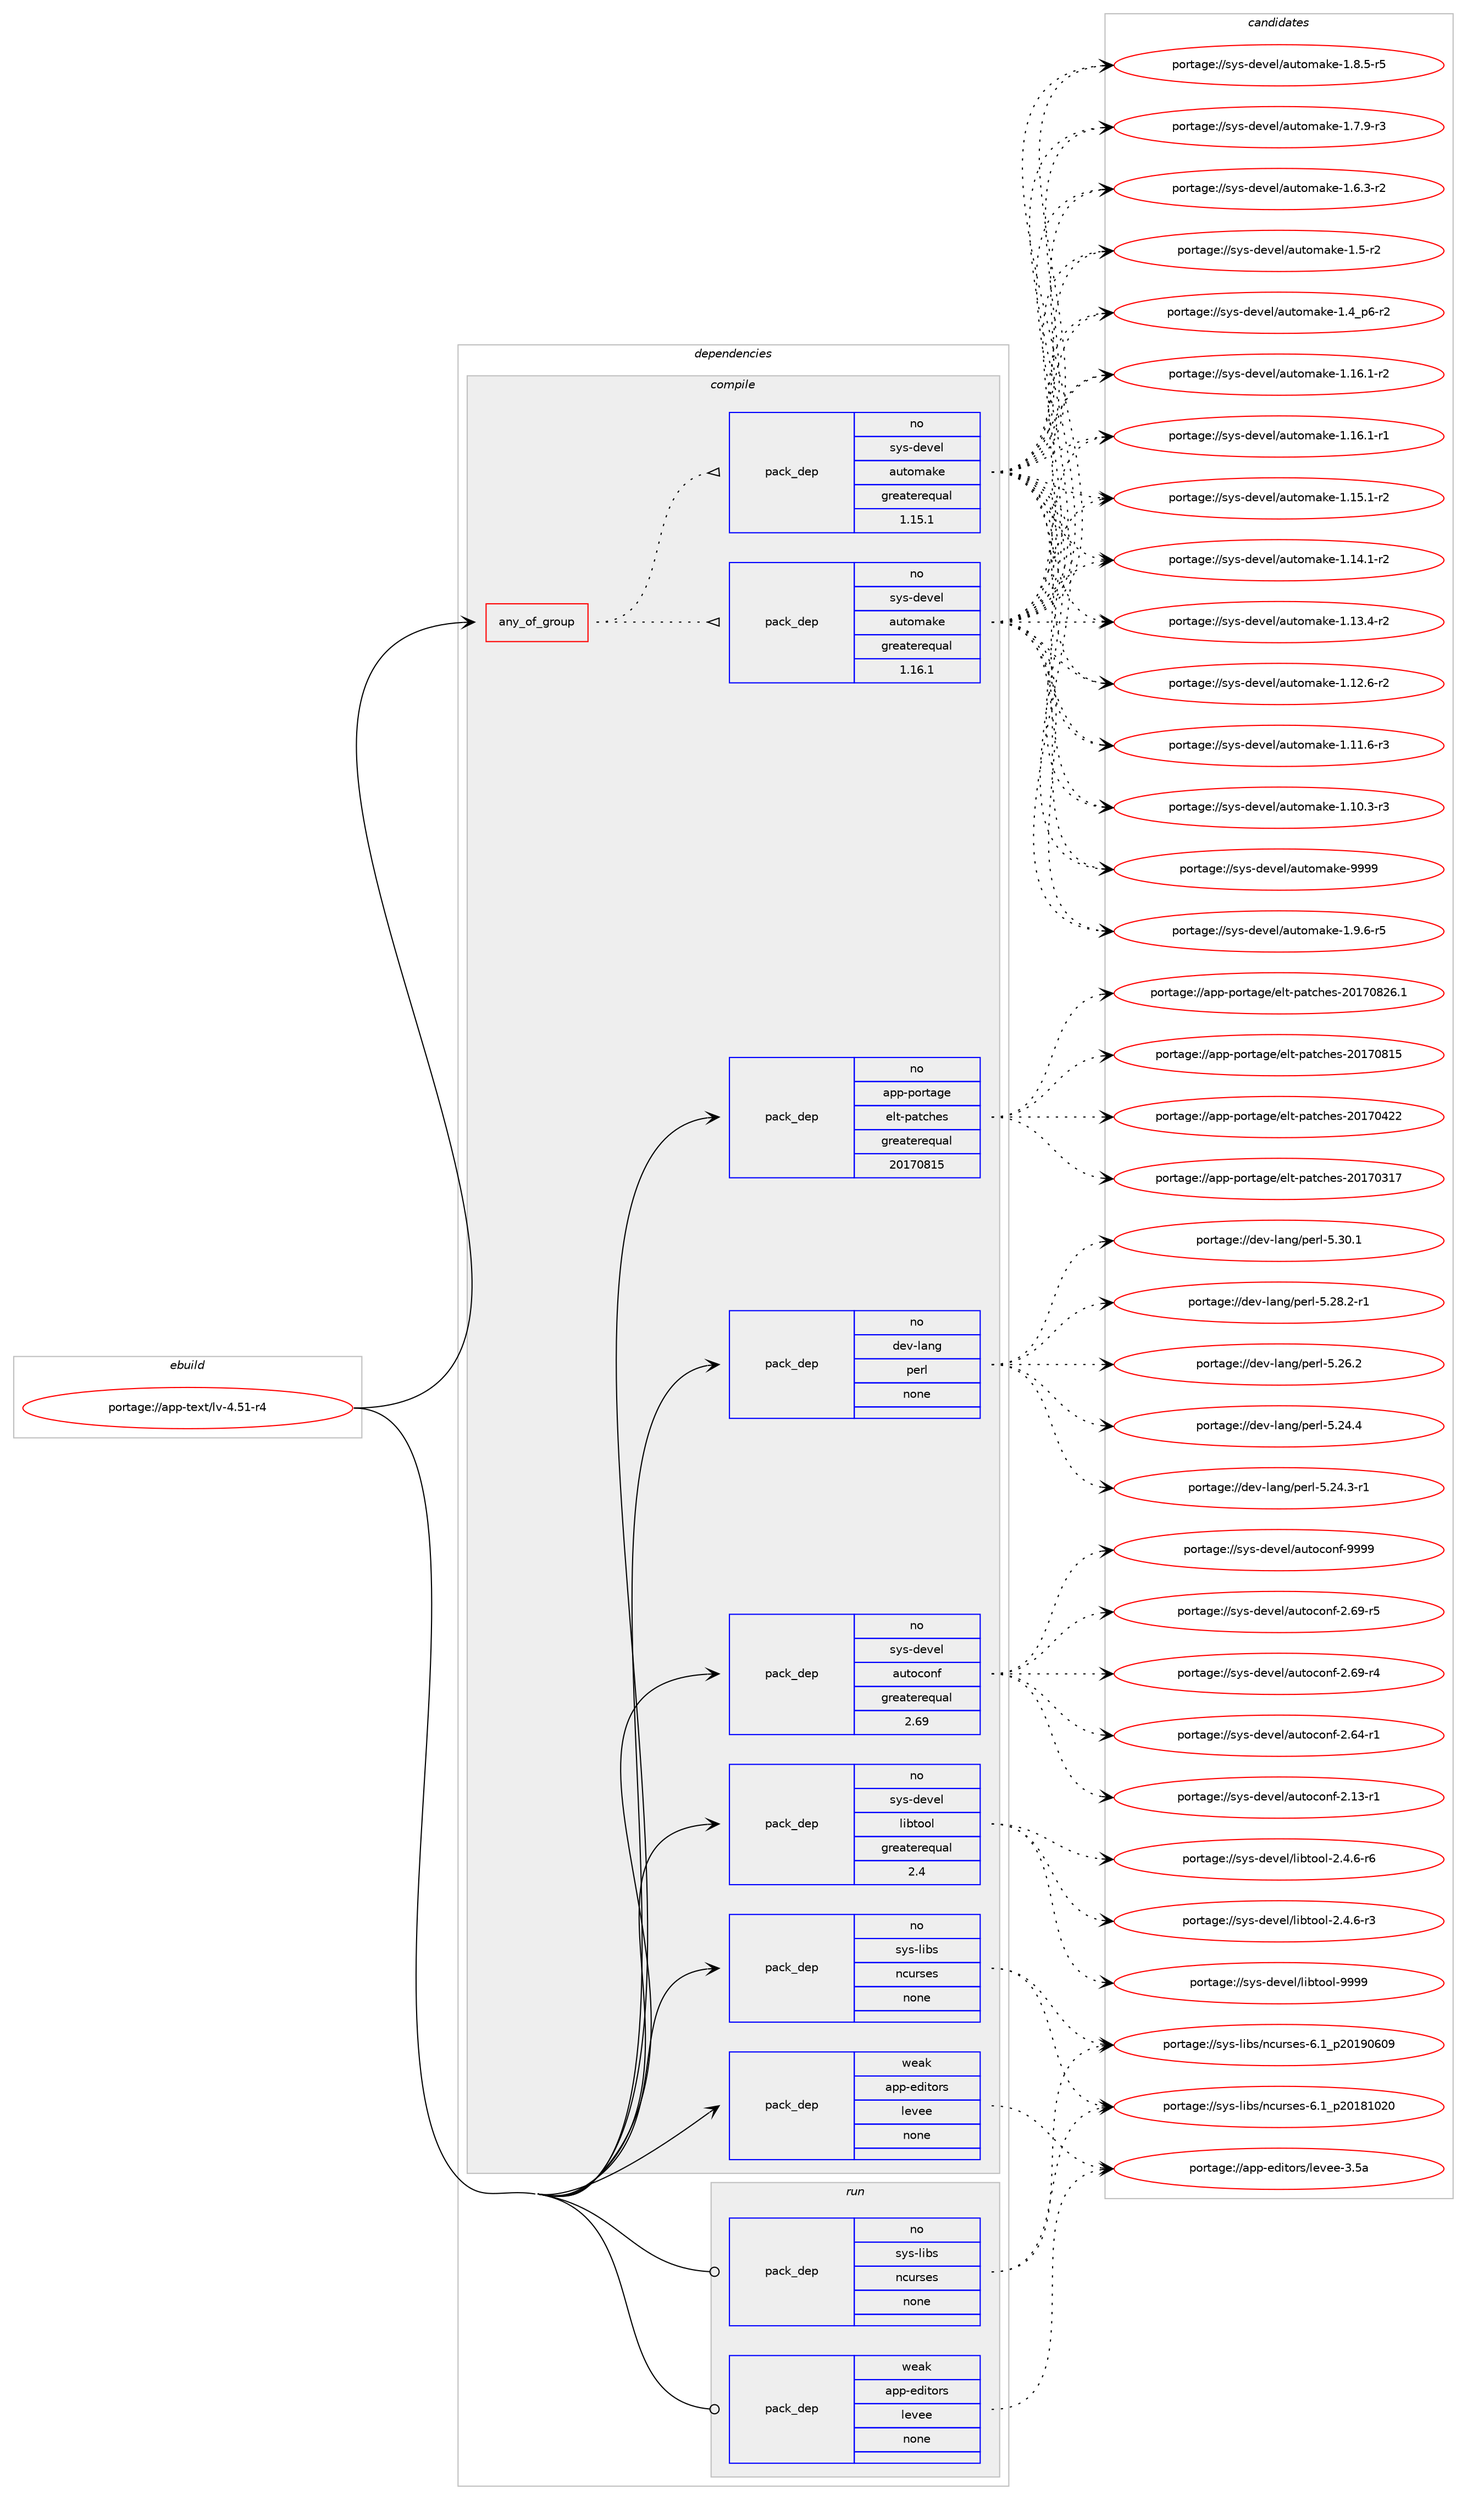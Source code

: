 digraph prolog {

# *************
# Graph options
# *************

newrank=true;
concentrate=true;
compound=true;
graph [rankdir=LR,fontname=Helvetica,fontsize=10,ranksep=1.5];#, ranksep=2.5, nodesep=0.2];
edge  [arrowhead=vee];
node  [fontname=Helvetica,fontsize=10];

# **********
# The ebuild
# **********

subgraph cluster_leftcol {
color=gray;
rank=same;
label=<<i>ebuild</i>>;
id [label="portage://app-text/lv-4.51-r4", color=red, width=4, href="../app-text/lv-4.51-r4.svg"];
}

# ****************
# The dependencies
# ****************

subgraph cluster_midcol {
color=gray;
label=<<i>dependencies</i>>;
subgraph cluster_compile {
fillcolor="#eeeeee";
style=filled;
label=<<i>compile</i>>;
subgraph any7676 {
dependency596099 [label=<<TABLE BORDER="0" CELLBORDER="1" CELLSPACING="0" CELLPADDING="4"><TR><TD CELLPADDING="10">any_of_group</TD></TR></TABLE>>, shape=none, color=red];subgraph pack448033 {
dependency596100 [label=<<TABLE BORDER="0" CELLBORDER="1" CELLSPACING="0" CELLPADDING="4" WIDTH="220"><TR><TD ROWSPAN="6" CELLPADDING="30">pack_dep</TD></TR><TR><TD WIDTH="110">no</TD></TR><TR><TD>sys-devel</TD></TR><TR><TD>automake</TD></TR><TR><TD>greaterequal</TD></TR><TR><TD>1.16.1</TD></TR></TABLE>>, shape=none, color=blue];
}
dependency596099:e -> dependency596100:w [weight=20,style="dotted",arrowhead="oinv"];
subgraph pack448034 {
dependency596101 [label=<<TABLE BORDER="0" CELLBORDER="1" CELLSPACING="0" CELLPADDING="4" WIDTH="220"><TR><TD ROWSPAN="6" CELLPADDING="30">pack_dep</TD></TR><TR><TD WIDTH="110">no</TD></TR><TR><TD>sys-devel</TD></TR><TR><TD>automake</TD></TR><TR><TD>greaterequal</TD></TR><TR><TD>1.15.1</TD></TR></TABLE>>, shape=none, color=blue];
}
dependency596099:e -> dependency596101:w [weight=20,style="dotted",arrowhead="oinv"];
}
id:e -> dependency596099:w [weight=20,style="solid",arrowhead="vee"];
subgraph pack448035 {
dependency596102 [label=<<TABLE BORDER="0" CELLBORDER="1" CELLSPACING="0" CELLPADDING="4" WIDTH="220"><TR><TD ROWSPAN="6" CELLPADDING="30">pack_dep</TD></TR><TR><TD WIDTH="110">no</TD></TR><TR><TD>app-portage</TD></TR><TR><TD>elt-patches</TD></TR><TR><TD>greaterequal</TD></TR><TR><TD>20170815</TD></TR></TABLE>>, shape=none, color=blue];
}
id:e -> dependency596102:w [weight=20,style="solid",arrowhead="vee"];
subgraph pack448036 {
dependency596103 [label=<<TABLE BORDER="0" CELLBORDER="1" CELLSPACING="0" CELLPADDING="4" WIDTH="220"><TR><TD ROWSPAN="6" CELLPADDING="30">pack_dep</TD></TR><TR><TD WIDTH="110">no</TD></TR><TR><TD>dev-lang</TD></TR><TR><TD>perl</TD></TR><TR><TD>none</TD></TR><TR><TD></TD></TR></TABLE>>, shape=none, color=blue];
}
id:e -> dependency596103:w [weight=20,style="solid",arrowhead="vee"];
subgraph pack448037 {
dependency596104 [label=<<TABLE BORDER="0" CELLBORDER="1" CELLSPACING="0" CELLPADDING="4" WIDTH="220"><TR><TD ROWSPAN="6" CELLPADDING="30">pack_dep</TD></TR><TR><TD WIDTH="110">no</TD></TR><TR><TD>sys-devel</TD></TR><TR><TD>autoconf</TD></TR><TR><TD>greaterequal</TD></TR><TR><TD>2.69</TD></TR></TABLE>>, shape=none, color=blue];
}
id:e -> dependency596104:w [weight=20,style="solid",arrowhead="vee"];
subgraph pack448038 {
dependency596105 [label=<<TABLE BORDER="0" CELLBORDER="1" CELLSPACING="0" CELLPADDING="4" WIDTH="220"><TR><TD ROWSPAN="6" CELLPADDING="30">pack_dep</TD></TR><TR><TD WIDTH="110">no</TD></TR><TR><TD>sys-devel</TD></TR><TR><TD>libtool</TD></TR><TR><TD>greaterequal</TD></TR><TR><TD>2.4</TD></TR></TABLE>>, shape=none, color=blue];
}
id:e -> dependency596105:w [weight=20,style="solid",arrowhead="vee"];
subgraph pack448039 {
dependency596106 [label=<<TABLE BORDER="0" CELLBORDER="1" CELLSPACING="0" CELLPADDING="4" WIDTH="220"><TR><TD ROWSPAN="6" CELLPADDING="30">pack_dep</TD></TR><TR><TD WIDTH="110">no</TD></TR><TR><TD>sys-libs</TD></TR><TR><TD>ncurses</TD></TR><TR><TD>none</TD></TR><TR><TD></TD></TR></TABLE>>, shape=none, color=blue];
}
id:e -> dependency596106:w [weight=20,style="solid",arrowhead="vee"];
subgraph pack448040 {
dependency596107 [label=<<TABLE BORDER="0" CELLBORDER="1" CELLSPACING="0" CELLPADDING="4" WIDTH="220"><TR><TD ROWSPAN="6" CELLPADDING="30">pack_dep</TD></TR><TR><TD WIDTH="110">weak</TD></TR><TR><TD>app-editors</TD></TR><TR><TD>levee</TD></TR><TR><TD>none</TD></TR><TR><TD></TD></TR></TABLE>>, shape=none, color=blue];
}
id:e -> dependency596107:w [weight=20,style="solid",arrowhead="vee"];
}
subgraph cluster_compileandrun {
fillcolor="#eeeeee";
style=filled;
label=<<i>compile and run</i>>;
}
subgraph cluster_run {
fillcolor="#eeeeee";
style=filled;
label=<<i>run</i>>;
subgraph pack448041 {
dependency596108 [label=<<TABLE BORDER="0" CELLBORDER="1" CELLSPACING="0" CELLPADDING="4" WIDTH="220"><TR><TD ROWSPAN="6" CELLPADDING="30">pack_dep</TD></TR><TR><TD WIDTH="110">no</TD></TR><TR><TD>sys-libs</TD></TR><TR><TD>ncurses</TD></TR><TR><TD>none</TD></TR><TR><TD></TD></TR></TABLE>>, shape=none, color=blue];
}
id:e -> dependency596108:w [weight=20,style="solid",arrowhead="odot"];
subgraph pack448042 {
dependency596109 [label=<<TABLE BORDER="0" CELLBORDER="1" CELLSPACING="0" CELLPADDING="4" WIDTH="220"><TR><TD ROWSPAN="6" CELLPADDING="30">pack_dep</TD></TR><TR><TD WIDTH="110">weak</TD></TR><TR><TD>app-editors</TD></TR><TR><TD>levee</TD></TR><TR><TD>none</TD></TR><TR><TD></TD></TR></TABLE>>, shape=none, color=blue];
}
id:e -> dependency596109:w [weight=20,style="solid",arrowhead="odot"];
}
}

# **************
# The candidates
# **************

subgraph cluster_choices {
rank=same;
color=gray;
label=<<i>candidates</i>>;

subgraph choice448033 {
color=black;
nodesep=1;
choice115121115451001011181011084797117116111109971071014557575757 [label="portage://sys-devel/automake-9999", color=red, width=4,href="../sys-devel/automake-9999.svg"];
choice115121115451001011181011084797117116111109971071014549465746544511453 [label="portage://sys-devel/automake-1.9.6-r5", color=red, width=4,href="../sys-devel/automake-1.9.6-r5.svg"];
choice115121115451001011181011084797117116111109971071014549465646534511453 [label="portage://sys-devel/automake-1.8.5-r5", color=red, width=4,href="../sys-devel/automake-1.8.5-r5.svg"];
choice115121115451001011181011084797117116111109971071014549465546574511451 [label="portage://sys-devel/automake-1.7.9-r3", color=red, width=4,href="../sys-devel/automake-1.7.9-r3.svg"];
choice115121115451001011181011084797117116111109971071014549465446514511450 [label="portage://sys-devel/automake-1.6.3-r2", color=red, width=4,href="../sys-devel/automake-1.6.3-r2.svg"];
choice11512111545100101118101108479711711611110997107101454946534511450 [label="portage://sys-devel/automake-1.5-r2", color=red, width=4,href="../sys-devel/automake-1.5-r2.svg"];
choice115121115451001011181011084797117116111109971071014549465295112544511450 [label="portage://sys-devel/automake-1.4_p6-r2", color=red, width=4,href="../sys-devel/automake-1.4_p6-r2.svg"];
choice11512111545100101118101108479711711611110997107101454946495446494511450 [label="portage://sys-devel/automake-1.16.1-r2", color=red, width=4,href="../sys-devel/automake-1.16.1-r2.svg"];
choice11512111545100101118101108479711711611110997107101454946495446494511449 [label="portage://sys-devel/automake-1.16.1-r1", color=red, width=4,href="../sys-devel/automake-1.16.1-r1.svg"];
choice11512111545100101118101108479711711611110997107101454946495346494511450 [label="portage://sys-devel/automake-1.15.1-r2", color=red, width=4,href="../sys-devel/automake-1.15.1-r2.svg"];
choice11512111545100101118101108479711711611110997107101454946495246494511450 [label="portage://sys-devel/automake-1.14.1-r2", color=red, width=4,href="../sys-devel/automake-1.14.1-r2.svg"];
choice11512111545100101118101108479711711611110997107101454946495146524511450 [label="portage://sys-devel/automake-1.13.4-r2", color=red, width=4,href="../sys-devel/automake-1.13.4-r2.svg"];
choice11512111545100101118101108479711711611110997107101454946495046544511450 [label="portage://sys-devel/automake-1.12.6-r2", color=red, width=4,href="../sys-devel/automake-1.12.6-r2.svg"];
choice11512111545100101118101108479711711611110997107101454946494946544511451 [label="portage://sys-devel/automake-1.11.6-r3", color=red, width=4,href="../sys-devel/automake-1.11.6-r3.svg"];
choice11512111545100101118101108479711711611110997107101454946494846514511451 [label="portage://sys-devel/automake-1.10.3-r3", color=red, width=4,href="../sys-devel/automake-1.10.3-r3.svg"];
dependency596100:e -> choice115121115451001011181011084797117116111109971071014557575757:w [style=dotted,weight="100"];
dependency596100:e -> choice115121115451001011181011084797117116111109971071014549465746544511453:w [style=dotted,weight="100"];
dependency596100:e -> choice115121115451001011181011084797117116111109971071014549465646534511453:w [style=dotted,weight="100"];
dependency596100:e -> choice115121115451001011181011084797117116111109971071014549465546574511451:w [style=dotted,weight="100"];
dependency596100:e -> choice115121115451001011181011084797117116111109971071014549465446514511450:w [style=dotted,weight="100"];
dependency596100:e -> choice11512111545100101118101108479711711611110997107101454946534511450:w [style=dotted,weight="100"];
dependency596100:e -> choice115121115451001011181011084797117116111109971071014549465295112544511450:w [style=dotted,weight="100"];
dependency596100:e -> choice11512111545100101118101108479711711611110997107101454946495446494511450:w [style=dotted,weight="100"];
dependency596100:e -> choice11512111545100101118101108479711711611110997107101454946495446494511449:w [style=dotted,weight="100"];
dependency596100:e -> choice11512111545100101118101108479711711611110997107101454946495346494511450:w [style=dotted,weight="100"];
dependency596100:e -> choice11512111545100101118101108479711711611110997107101454946495246494511450:w [style=dotted,weight="100"];
dependency596100:e -> choice11512111545100101118101108479711711611110997107101454946495146524511450:w [style=dotted,weight="100"];
dependency596100:e -> choice11512111545100101118101108479711711611110997107101454946495046544511450:w [style=dotted,weight="100"];
dependency596100:e -> choice11512111545100101118101108479711711611110997107101454946494946544511451:w [style=dotted,weight="100"];
dependency596100:e -> choice11512111545100101118101108479711711611110997107101454946494846514511451:w [style=dotted,weight="100"];
}
subgraph choice448034 {
color=black;
nodesep=1;
choice115121115451001011181011084797117116111109971071014557575757 [label="portage://sys-devel/automake-9999", color=red, width=4,href="../sys-devel/automake-9999.svg"];
choice115121115451001011181011084797117116111109971071014549465746544511453 [label="portage://sys-devel/automake-1.9.6-r5", color=red, width=4,href="../sys-devel/automake-1.9.6-r5.svg"];
choice115121115451001011181011084797117116111109971071014549465646534511453 [label="portage://sys-devel/automake-1.8.5-r5", color=red, width=4,href="../sys-devel/automake-1.8.5-r5.svg"];
choice115121115451001011181011084797117116111109971071014549465546574511451 [label="portage://sys-devel/automake-1.7.9-r3", color=red, width=4,href="../sys-devel/automake-1.7.9-r3.svg"];
choice115121115451001011181011084797117116111109971071014549465446514511450 [label="portage://sys-devel/automake-1.6.3-r2", color=red, width=4,href="../sys-devel/automake-1.6.3-r2.svg"];
choice11512111545100101118101108479711711611110997107101454946534511450 [label="portage://sys-devel/automake-1.5-r2", color=red, width=4,href="../sys-devel/automake-1.5-r2.svg"];
choice115121115451001011181011084797117116111109971071014549465295112544511450 [label="portage://sys-devel/automake-1.4_p6-r2", color=red, width=4,href="../sys-devel/automake-1.4_p6-r2.svg"];
choice11512111545100101118101108479711711611110997107101454946495446494511450 [label="portage://sys-devel/automake-1.16.1-r2", color=red, width=4,href="../sys-devel/automake-1.16.1-r2.svg"];
choice11512111545100101118101108479711711611110997107101454946495446494511449 [label="portage://sys-devel/automake-1.16.1-r1", color=red, width=4,href="../sys-devel/automake-1.16.1-r1.svg"];
choice11512111545100101118101108479711711611110997107101454946495346494511450 [label="portage://sys-devel/automake-1.15.1-r2", color=red, width=4,href="../sys-devel/automake-1.15.1-r2.svg"];
choice11512111545100101118101108479711711611110997107101454946495246494511450 [label="portage://sys-devel/automake-1.14.1-r2", color=red, width=4,href="../sys-devel/automake-1.14.1-r2.svg"];
choice11512111545100101118101108479711711611110997107101454946495146524511450 [label="portage://sys-devel/automake-1.13.4-r2", color=red, width=4,href="../sys-devel/automake-1.13.4-r2.svg"];
choice11512111545100101118101108479711711611110997107101454946495046544511450 [label="portage://sys-devel/automake-1.12.6-r2", color=red, width=4,href="../sys-devel/automake-1.12.6-r2.svg"];
choice11512111545100101118101108479711711611110997107101454946494946544511451 [label="portage://sys-devel/automake-1.11.6-r3", color=red, width=4,href="../sys-devel/automake-1.11.6-r3.svg"];
choice11512111545100101118101108479711711611110997107101454946494846514511451 [label="portage://sys-devel/automake-1.10.3-r3", color=red, width=4,href="../sys-devel/automake-1.10.3-r3.svg"];
dependency596101:e -> choice115121115451001011181011084797117116111109971071014557575757:w [style=dotted,weight="100"];
dependency596101:e -> choice115121115451001011181011084797117116111109971071014549465746544511453:w [style=dotted,weight="100"];
dependency596101:e -> choice115121115451001011181011084797117116111109971071014549465646534511453:w [style=dotted,weight="100"];
dependency596101:e -> choice115121115451001011181011084797117116111109971071014549465546574511451:w [style=dotted,weight="100"];
dependency596101:e -> choice115121115451001011181011084797117116111109971071014549465446514511450:w [style=dotted,weight="100"];
dependency596101:e -> choice11512111545100101118101108479711711611110997107101454946534511450:w [style=dotted,weight="100"];
dependency596101:e -> choice115121115451001011181011084797117116111109971071014549465295112544511450:w [style=dotted,weight="100"];
dependency596101:e -> choice11512111545100101118101108479711711611110997107101454946495446494511450:w [style=dotted,weight="100"];
dependency596101:e -> choice11512111545100101118101108479711711611110997107101454946495446494511449:w [style=dotted,weight="100"];
dependency596101:e -> choice11512111545100101118101108479711711611110997107101454946495346494511450:w [style=dotted,weight="100"];
dependency596101:e -> choice11512111545100101118101108479711711611110997107101454946495246494511450:w [style=dotted,weight="100"];
dependency596101:e -> choice11512111545100101118101108479711711611110997107101454946495146524511450:w [style=dotted,weight="100"];
dependency596101:e -> choice11512111545100101118101108479711711611110997107101454946495046544511450:w [style=dotted,weight="100"];
dependency596101:e -> choice11512111545100101118101108479711711611110997107101454946494946544511451:w [style=dotted,weight="100"];
dependency596101:e -> choice11512111545100101118101108479711711611110997107101454946494846514511451:w [style=dotted,weight="100"];
}
subgraph choice448035 {
color=black;
nodesep=1;
choice971121124511211111411697103101471011081164511297116991041011154550484955485650544649 [label="portage://app-portage/elt-patches-20170826.1", color=red, width=4,href="../app-portage/elt-patches-20170826.1.svg"];
choice97112112451121111141169710310147101108116451129711699104101115455048495548564953 [label="portage://app-portage/elt-patches-20170815", color=red, width=4,href="../app-portage/elt-patches-20170815.svg"];
choice97112112451121111141169710310147101108116451129711699104101115455048495548525050 [label="portage://app-portage/elt-patches-20170422", color=red, width=4,href="../app-portage/elt-patches-20170422.svg"];
choice97112112451121111141169710310147101108116451129711699104101115455048495548514955 [label="portage://app-portage/elt-patches-20170317", color=red, width=4,href="../app-portage/elt-patches-20170317.svg"];
dependency596102:e -> choice971121124511211111411697103101471011081164511297116991041011154550484955485650544649:w [style=dotted,weight="100"];
dependency596102:e -> choice97112112451121111141169710310147101108116451129711699104101115455048495548564953:w [style=dotted,weight="100"];
dependency596102:e -> choice97112112451121111141169710310147101108116451129711699104101115455048495548525050:w [style=dotted,weight="100"];
dependency596102:e -> choice97112112451121111141169710310147101108116451129711699104101115455048495548514955:w [style=dotted,weight="100"];
}
subgraph choice448036 {
color=black;
nodesep=1;
choice10010111845108971101034711210111410845534651484649 [label="portage://dev-lang/perl-5.30.1", color=red, width=4,href="../dev-lang/perl-5.30.1.svg"];
choice100101118451089711010347112101114108455346505646504511449 [label="portage://dev-lang/perl-5.28.2-r1", color=red, width=4,href="../dev-lang/perl-5.28.2-r1.svg"];
choice10010111845108971101034711210111410845534650544650 [label="portage://dev-lang/perl-5.26.2", color=red, width=4,href="../dev-lang/perl-5.26.2.svg"];
choice10010111845108971101034711210111410845534650524652 [label="portage://dev-lang/perl-5.24.4", color=red, width=4,href="../dev-lang/perl-5.24.4.svg"];
choice100101118451089711010347112101114108455346505246514511449 [label="portage://dev-lang/perl-5.24.3-r1", color=red, width=4,href="../dev-lang/perl-5.24.3-r1.svg"];
dependency596103:e -> choice10010111845108971101034711210111410845534651484649:w [style=dotted,weight="100"];
dependency596103:e -> choice100101118451089711010347112101114108455346505646504511449:w [style=dotted,weight="100"];
dependency596103:e -> choice10010111845108971101034711210111410845534650544650:w [style=dotted,weight="100"];
dependency596103:e -> choice10010111845108971101034711210111410845534650524652:w [style=dotted,weight="100"];
dependency596103:e -> choice100101118451089711010347112101114108455346505246514511449:w [style=dotted,weight="100"];
}
subgraph choice448037 {
color=black;
nodesep=1;
choice115121115451001011181011084797117116111991111101024557575757 [label="portage://sys-devel/autoconf-9999", color=red, width=4,href="../sys-devel/autoconf-9999.svg"];
choice1151211154510010111810110847971171161119911111010245504654574511453 [label="portage://sys-devel/autoconf-2.69-r5", color=red, width=4,href="../sys-devel/autoconf-2.69-r5.svg"];
choice1151211154510010111810110847971171161119911111010245504654574511452 [label="portage://sys-devel/autoconf-2.69-r4", color=red, width=4,href="../sys-devel/autoconf-2.69-r4.svg"];
choice1151211154510010111810110847971171161119911111010245504654524511449 [label="portage://sys-devel/autoconf-2.64-r1", color=red, width=4,href="../sys-devel/autoconf-2.64-r1.svg"];
choice1151211154510010111810110847971171161119911111010245504649514511449 [label="portage://sys-devel/autoconf-2.13-r1", color=red, width=4,href="../sys-devel/autoconf-2.13-r1.svg"];
dependency596104:e -> choice115121115451001011181011084797117116111991111101024557575757:w [style=dotted,weight="100"];
dependency596104:e -> choice1151211154510010111810110847971171161119911111010245504654574511453:w [style=dotted,weight="100"];
dependency596104:e -> choice1151211154510010111810110847971171161119911111010245504654574511452:w [style=dotted,weight="100"];
dependency596104:e -> choice1151211154510010111810110847971171161119911111010245504654524511449:w [style=dotted,weight="100"];
dependency596104:e -> choice1151211154510010111810110847971171161119911111010245504649514511449:w [style=dotted,weight="100"];
}
subgraph choice448038 {
color=black;
nodesep=1;
choice1151211154510010111810110847108105981161111111084557575757 [label="portage://sys-devel/libtool-9999", color=red, width=4,href="../sys-devel/libtool-9999.svg"];
choice1151211154510010111810110847108105981161111111084550465246544511454 [label="portage://sys-devel/libtool-2.4.6-r6", color=red, width=4,href="../sys-devel/libtool-2.4.6-r6.svg"];
choice1151211154510010111810110847108105981161111111084550465246544511451 [label="portage://sys-devel/libtool-2.4.6-r3", color=red, width=4,href="../sys-devel/libtool-2.4.6-r3.svg"];
dependency596105:e -> choice1151211154510010111810110847108105981161111111084557575757:w [style=dotted,weight="100"];
dependency596105:e -> choice1151211154510010111810110847108105981161111111084550465246544511454:w [style=dotted,weight="100"];
dependency596105:e -> choice1151211154510010111810110847108105981161111111084550465246544511451:w [style=dotted,weight="100"];
}
subgraph choice448039 {
color=black;
nodesep=1;
choice1151211154510810598115471109911711411510111545544649951125048495748544857 [label="portage://sys-libs/ncurses-6.1_p20190609", color=red, width=4,href="../sys-libs/ncurses-6.1_p20190609.svg"];
choice1151211154510810598115471109911711411510111545544649951125048495649485048 [label="portage://sys-libs/ncurses-6.1_p20181020", color=red, width=4,href="../sys-libs/ncurses-6.1_p20181020.svg"];
dependency596106:e -> choice1151211154510810598115471109911711411510111545544649951125048495748544857:w [style=dotted,weight="100"];
dependency596106:e -> choice1151211154510810598115471109911711411510111545544649951125048495649485048:w [style=dotted,weight="100"];
}
subgraph choice448040 {
color=black;
nodesep=1;
choice9711211245101100105116111114115471081011181011014551465397 [label="portage://app-editors/levee-3.5a", color=red, width=4,href="../app-editors/levee-3.5a.svg"];
dependency596107:e -> choice9711211245101100105116111114115471081011181011014551465397:w [style=dotted,weight="100"];
}
subgraph choice448041 {
color=black;
nodesep=1;
choice1151211154510810598115471109911711411510111545544649951125048495748544857 [label="portage://sys-libs/ncurses-6.1_p20190609", color=red, width=4,href="../sys-libs/ncurses-6.1_p20190609.svg"];
choice1151211154510810598115471109911711411510111545544649951125048495649485048 [label="portage://sys-libs/ncurses-6.1_p20181020", color=red, width=4,href="../sys-libs/ncurses-6.1_p20181020.svg"];
dependency596108:e -> choice1151211154510810598115471109911711411510111545544649951125048495748544857:w [style=dotted,weight="100"];
dependency596108:e -> choice1151211154510810598115471109911711411510111545544649951125048495649485048:w [style=dotted,weight="100"];
}
subgraph choice448042 {
color=black;
nodesep=1;
choice9711211245101100105116111114115471081011181011014551465397 [label="portage://app-editors/levee-3.5a", color=red, width=4,href="../app-editors/levee-3.5a.svg"];
dependency596109:e -> choice9711211245101100105116111114115471081011181011014551465397:w [style=dotted,weight="100"];
}
}

}
